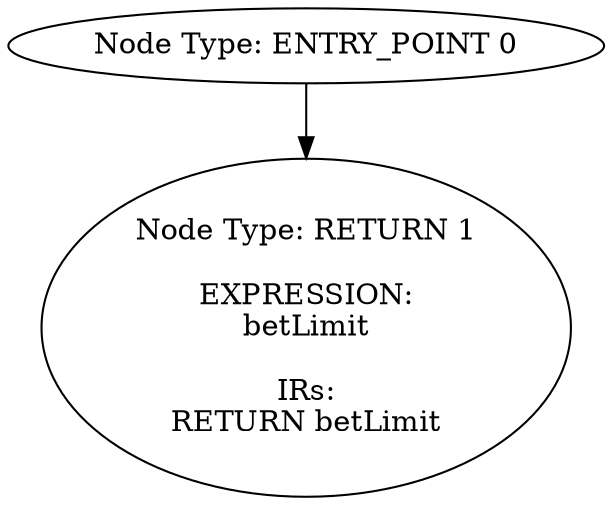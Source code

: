 digraph{
0[label="Node Type: ENTRY_POINT 0
"];
0->1;
1[label="Node Type: RETURN 1

EXPRESSION:
betLimit

IRs:
RETURN betLimit"];
}
